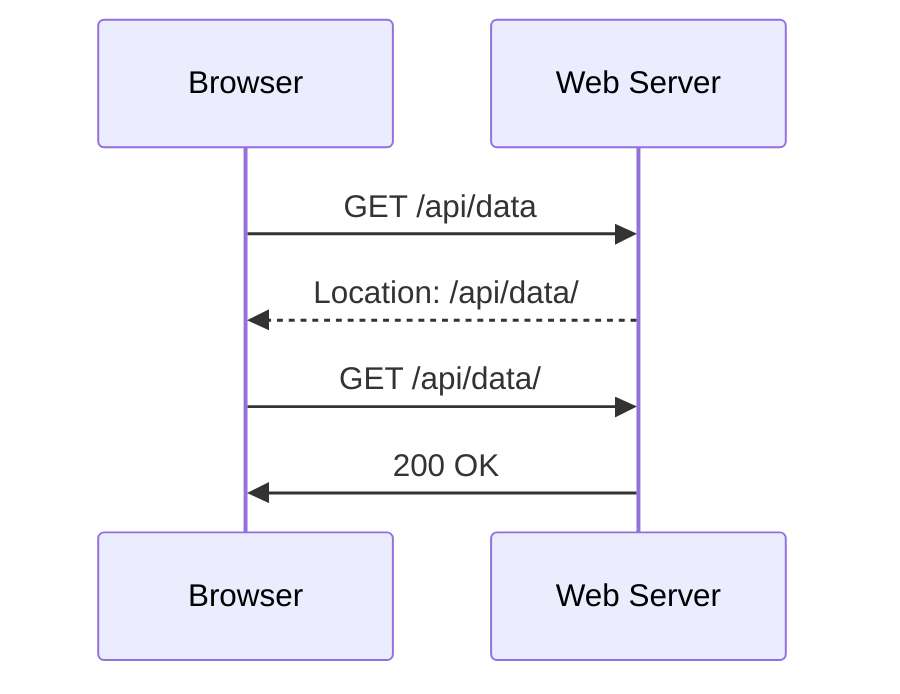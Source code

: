 sequenceDiagram;
    participant C as Browser
    participant S as Web Server
    C ->> S: GET /api/data
    S -->> C: Location: /api/data/
    C ->> S: GET /api/data/
    S ->> C: 200 OK